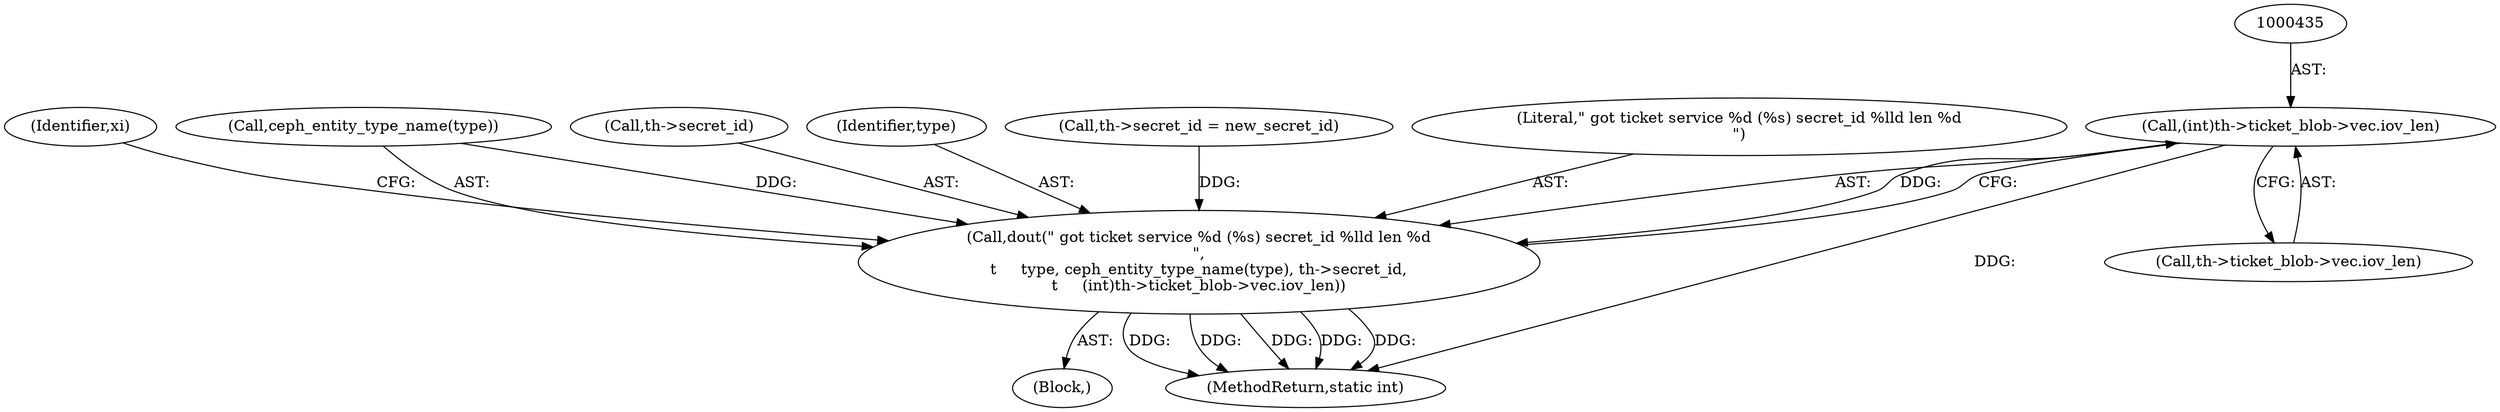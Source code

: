 digraph "0_linux_c27a3e4d667fdcad3db7b104f75659478e0c68d8_2@pointer" {
"1000434" [label="(Call,(int)th->ticket_blob->vec.iov_len)"];
"1000426" [label="(Call,dout(\" got ticket service %d (%s) secret_id %lld len %d\n\",\n\t     type, ceph_entity_type_name(type), th->secret_id,\n\t     (int)th->ticket_blob->vec.iov_len))"];
"1000445" [label="(Identifier,xi)"];
"1000434" [label="(Call,(int)th->ticket_blob->vec.iov_len)"];
"1000110" [label="(Block,)"];
"1000463" [label="(MethodReturn,static int)"];
"1000426" [label="(Call,dout(\" got ticket service %d (%s) secret_id %lld len %d\n\",\n\t     type, ceph_entity_type_name(type), th->secret_id,\n\t     (int)th->ticket_blob->vec.iov_len))"];
"1000436" [label="(Call,th->ticket_blob->vec.iov_len)"];
"1000429" [label="(Call,ceph_entity_type_name(type))"];
"1000431" [label="(Call,th->secret_id)"];
"1000428" [label="(Identifier,type)"];
"1000411" [label="(Call,th->secret_id = new_secret_id)"];
"1000427" [label="(Literal,\" got ticket service %d (%s) secret_id %lld len %d\n\")"];
"1000434" -> "1000426"  [label="AST: "];
"1000434" -> "1000436"  [label="CFG: "];
"1000435" -> "1000434"  [label="AST: "];
"1000436" -> "1000434"  [label="AST: "];
"1000426" -> "1000434"  [label="CFG: "];
"1000434" -> "1000463"  [label="DDG: "];
"1000434" -> "1000426"  [label="DDG: "];
"1000426" -> "1000110"  [label="AST: "];
"1000427" -> "1000426"  [label="AST: "];
"1000428" -> "1000426"  [label="AST: "];
"1000429" -> "1000426"  [label="AST: "];
"1000431" -> "1000426"  [label="AST: "];
"1000445" -> "1000426"  [label="CFG: "];
"1000426" -> "1000463"  [label="DDG: "];
"1000426" -> "1000463"  [label="DDG: "];
"1000426" -> "1000463"  [label="DDG: "];
"1000426" -> "1000463"  [label="DDG: "];
"1000426" -> "1000463"  [label="DDG: "];
"1000429" -> "1000426"  [label="DDG: "];
"1000411" -> "1000426"  [label="DDG: "];
}
